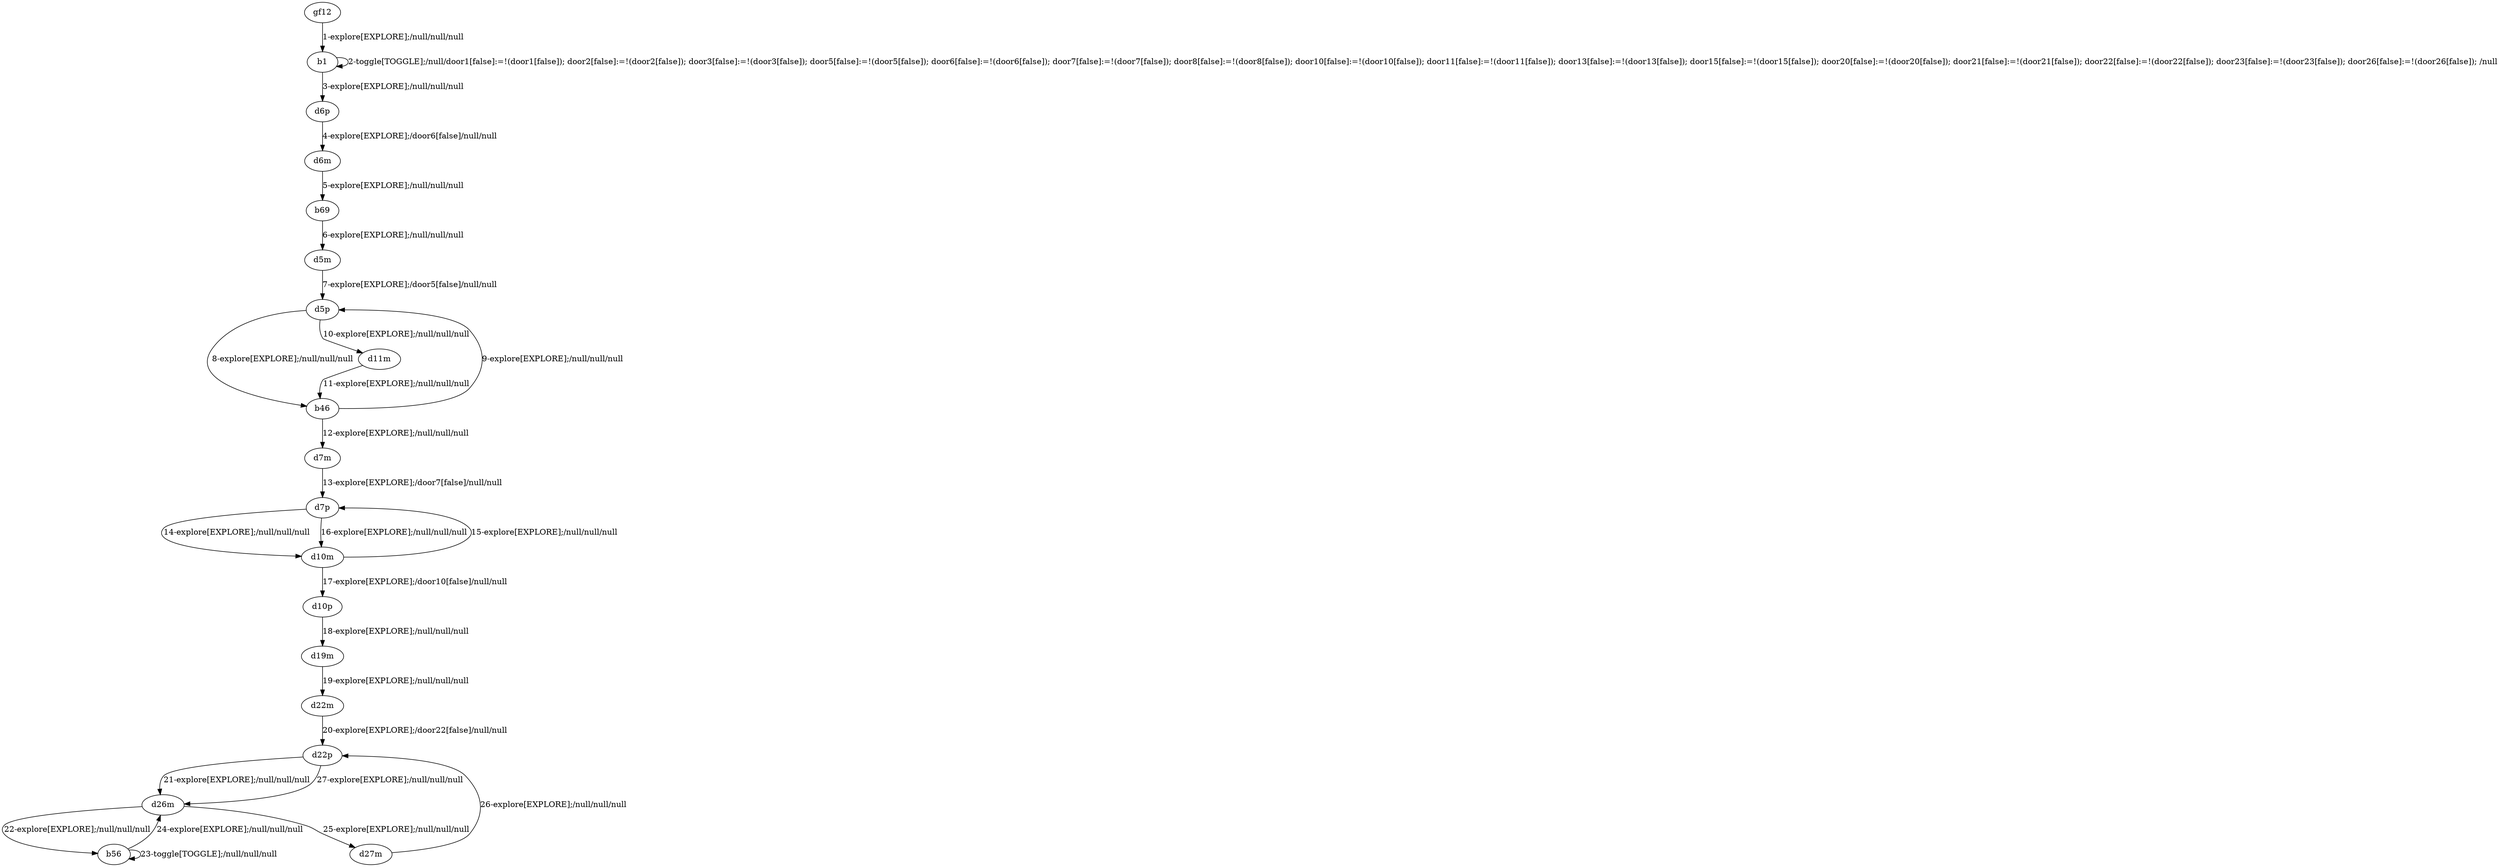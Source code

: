 # Total number of goals covered by this test: 1
# d27m --> d22p

digraph g {
"gf12" -> "b1" [label = "1-explore[EXPLORE];/null/null/null"];
"b1" -> "b1" [label = "2-toggle[TOGGLE];/null/door1[false]:=!(door1[false]); door2[false]:=!(door2[false]); door3[false]:=!(door3[false]); door5[false]:=!(door5[false]); door6[false]:=!(door6[false]); door7[false]:=!(door7[false]); door8[false]:=!(door8[false]); door10[false]:=!(door10[false]); door11[false]:=!(door11[false]); door13[false]:=!(door13[false]); door15[false]:=!(door15[false]); door20[false]:=!(door20[false]); door21[false]:=!(door21[false]); door22[false]:=!(door22[false]); door23[false]:=!(door23[false]); door26[false]:=!(door26[false]); /null"];
"b1" -> "d6p" [label = "3-explore[EXPLORE];/null/null/null"];
"d6p" -> "d6m" [label = "4-explore[EXPLORE];/door6[false]/null/null"];
"d6m" -> "b69" [label = "5-explore[EXPLORE];/null/null/null"];
"b69" -> "d5m" [label = "6-explore[EXPLORE];/null/null/null"];
"d5m" -> "d5p" [label = "7-explore[EXPLORE];/door5[false]/null/null"];
"d5p" -> "b46" [label = "8-explore[EXPLORE];/null/null/null"];
"b46" -> "d5p" [label = "9-explore[EXPLORE];/null/null/null"];
"d5p" -> "d11m" [label = "10-explore[EXPLORE];/null/null/null"];
"d11m" -> "b46" [label = "11-explore[EXPLORE];/null/null/null"];
"b46" -> "d7m" [label = "12-explore[EXPLORE];/null/null/null"];
"d7m" -> "d7p" [label = "13-explore[EXPLORE];/door7[false]/null/null"];
"d7p" -> "d10m" [label = "14-explore[EXPLORE];/null/null/null"];
"d10m" -> "d7p" [label = "15-explore[EXPLORE];/null/null/null"];
"d7p" -> "d10m" [label = "16-explore[EXPLORE];/null/null/null"];
"d10m" -> "d10p" [label = "17-explore[EXPLORE];/door10[false]/null/null"];
"d10p" -> "d19m" [label = "18-explore[EXPLORE];/null/null/null"];
"d19m" -> "d22m" [label = "19-explore[EXPLORE];/null/null/null"];
"d22m" -> "d22p" [label = "20-explore[EXPLORE];/door22[false]/null/null"];
"d22p" -> "d26m" [label = "21-explore[EXPLORE];/null/null/null"];
"d26m" -> "b56" [label = "22-explore[EXPLORE];/null/null/null"];
"b56" -> "b56" [label = "23-toggle[TOGGLE];/null/null/null"];
"b56" -> "d26m" [label = "24-explore[EXPLORE];/null/null/null"];
"d26m" -> "d27m" [label = "25-explore[EXPLORE];/null/null/null"];
"d27m" -> "d22p" [label = "26-explore[EXPLORE];/null/null/null"];
"d22p" -> "d26m" [label = "27-explore[EXPLORE];/null/null/null"];
}